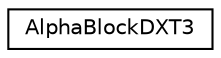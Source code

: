 digraph G
{
  edge [fontname="Helvetica",fontsize="10",labelfontname="Helvetica",labelfontsize="10"];
  node [fontname="Helvetica",fontsize="10",shape=record];
  rankdir=LR;
  Node1 [label="AlphaBlockDXT3",height=0.2,width=0.4,color="black", fillcolor="white", style="filled",URL="$d6/dac/structAlphaBlockDXT3.html",tooltip="DXT3 alpha block with explicit alpha."];
}
